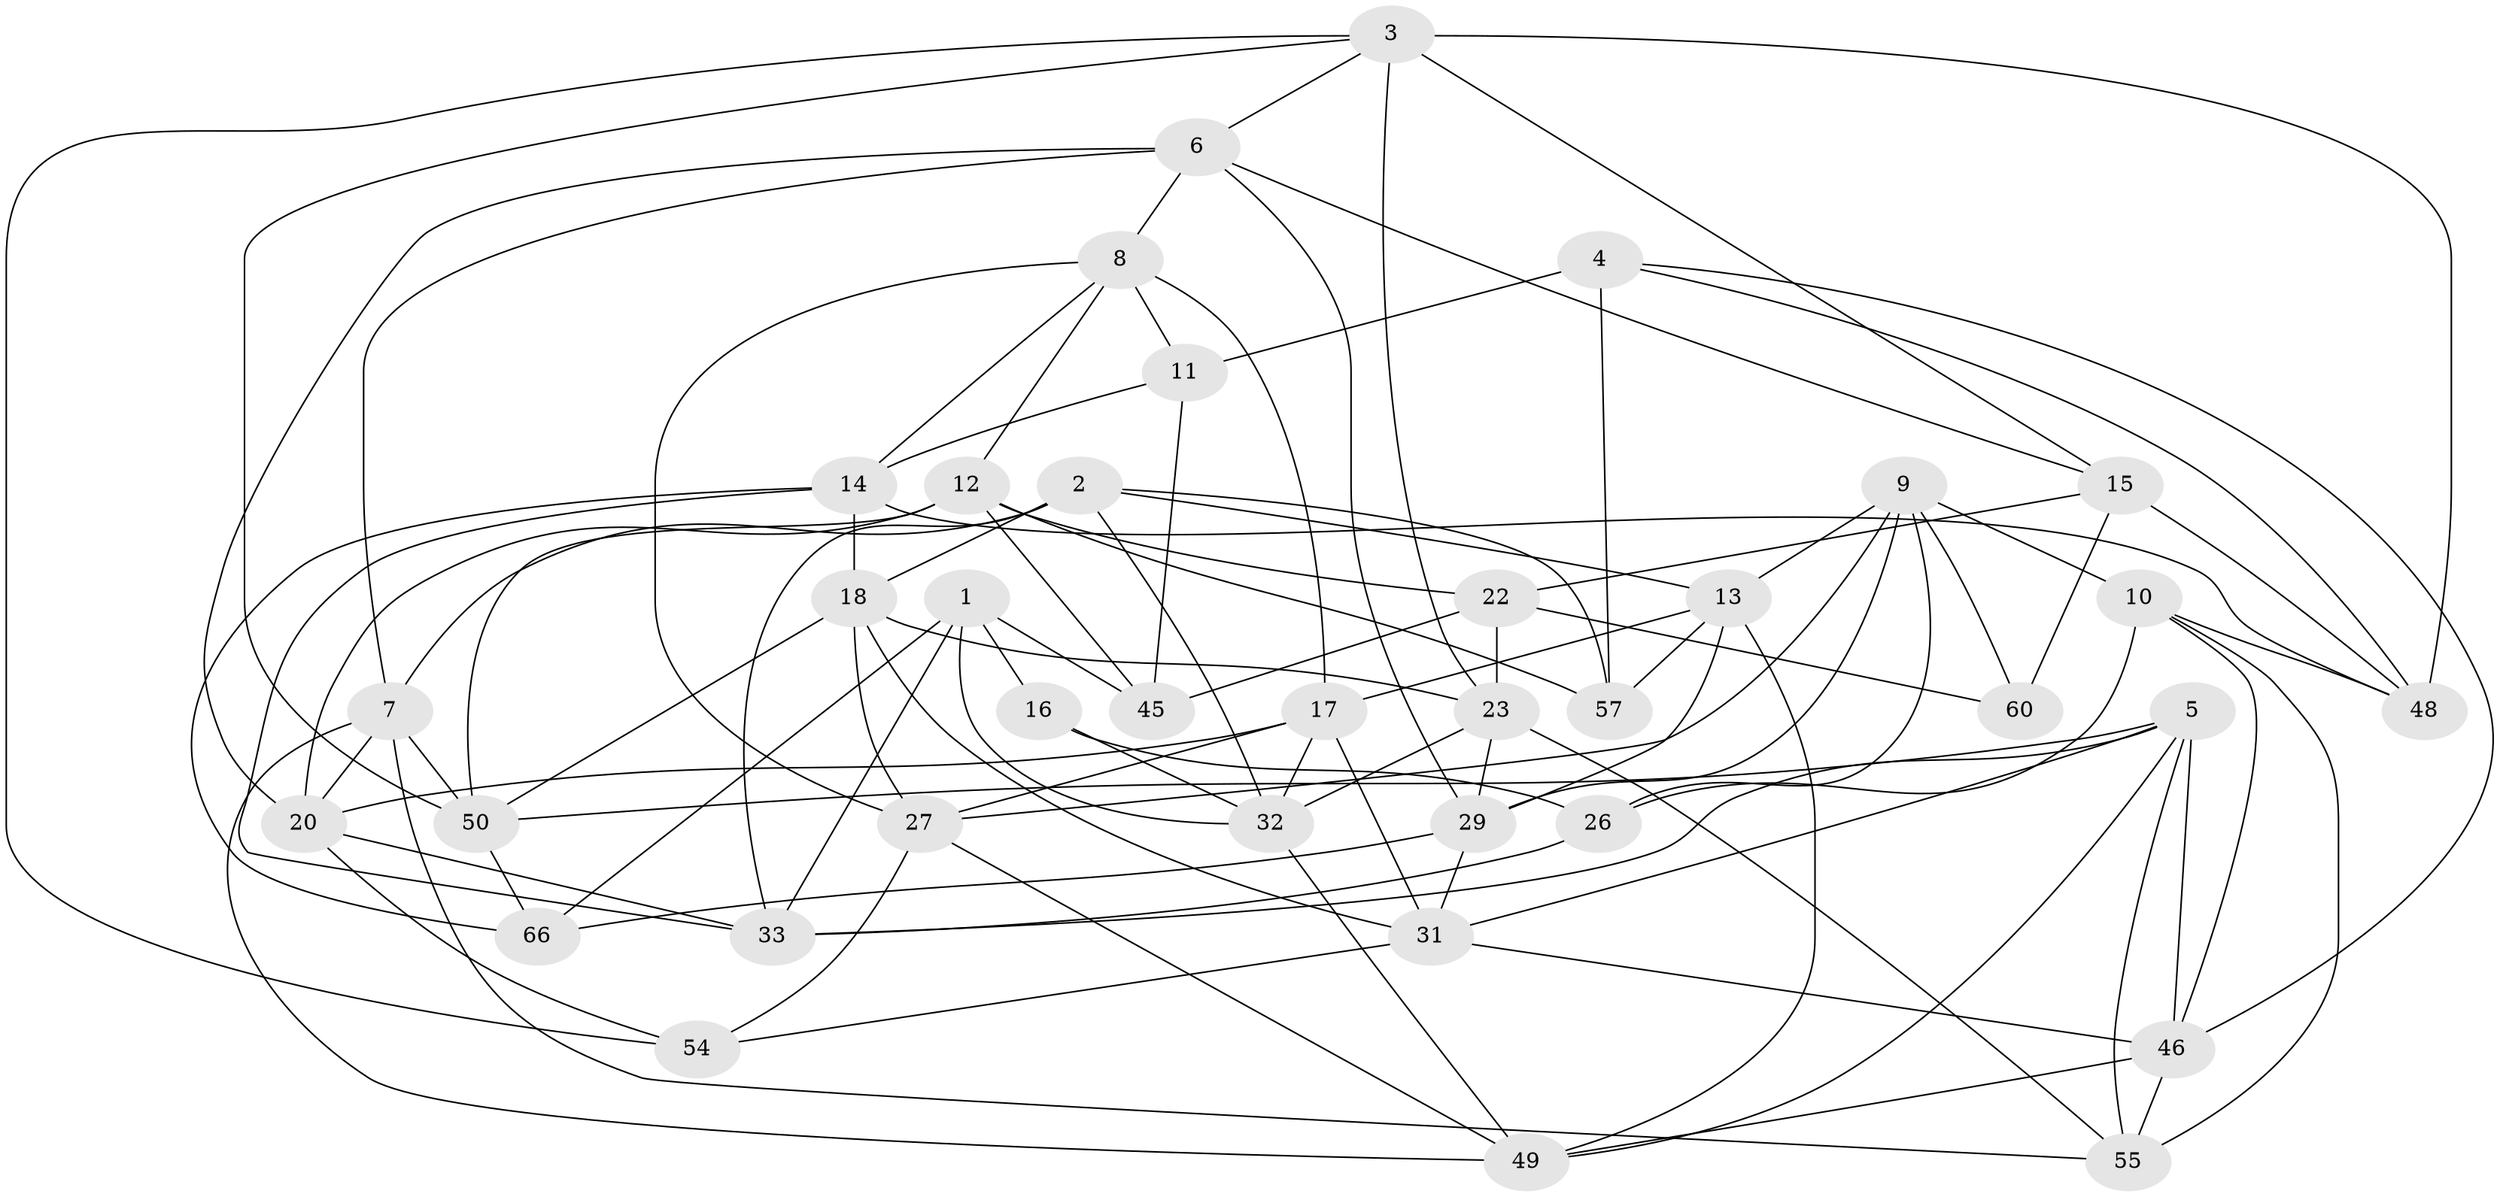 // original degree distribution, {4: 1.0}
// Generated by graph-tools (version 1.1) at 2025/11/02/27/25 16:11:49]
// undirected, 37 vertices, 98 edges
graph export_dot {
graph [start="1"]
  node [color=gray90,style=filled];
  1 [super="+38"];
  2 [super="+41"];
  3 [super="+24"];
  4 [super="+67"];
  5 [super="+51"];
  6 [super="+44"];
  7 [super="+34"];
  8 [super="+28"];
  9 [super="+35"];
  10 [super="+36"];
  11 [super="+42"];
  12 [super="+43"];
  13 [super="+61"];
  14 [super="+65"];
  15 [super="+19"];
  16;
  17 [super="+21"];
  18 [super="+25"];
  20 [super="+39"];
  22 [super="+47"];
  23 [super="+40"];
  26;
  27 [super="+30"];
  29 [super="+64"];
  31 [super="+37"];
  32 [super="+58"];
  33 [super="+53"];
  45;
  46 [super="+62"];
  48 [super="+56"];
  49 [super="+63"];
  50 [super="+52"];
  54;
  55 [super="+59"];
  57;
  60;
  66;
  1 -- 16 [weight=2];
  1 -- 45;
  1 -- 32;
  1 -- 66;
  1 -- 33;
  2 -- 33;
  2 -- 32;
  2 -- 18;
  2 -- 57;
  2 -- 13;
  2 -- 7;
  3 -- 48;
  3 -- 54;
  3 -- 15;
  3 -- 50;
  3 -- 6;
  3 -- 23;
  4 -- 57;
  4 -- 48;
  4 -- 11 [weight=3];
  4 -- 46;
  5 -- 49;
  5 -- 33;
  5 -- 55;
  5 -- 50;
  5 -- 31;
  5 -- 46;
  6 -- 20;
  6 -- 29;
  6 -- 8;
  6 -- 15;
  6 -- 7;
  7 -- 50;
  7 -- 49;
  7 -- 20;
  7 -- 55;
  8 -- 27;
  8 -- 17;
  8 -- 11;
  8 -- 12;
  8 -- 14;
  9 -- 60;
  9 -- 27;
  9 -- 29;
  9 -- 26;
  9 -- 13;
  9 -- 10;
  10 -- 46;
  10 -- 55 [weight=2];
  10 -- 48;
  10 -- 26;
  11 -- 14;
  11 -- 45;
  12 -- 45;
  12 -- 50;
  12 -- 20;
  12 -- 57;
  12 -- 22;
  13 -- 49;
  13 -- 57;
  13 -- 17;
  13 -- 29;
  14 -- 48;
  14 -- 18;
  14 -- 66;
  14 -- 33;
  15 -- 48 [weight=2];
  15 -- 22;
  15 -- 60;
  16 -- 26;
  16 -- 32;
  17 -- 20;
  17 -- 27;
  17 -- 32;
  17 -- 31;
  18 -- 27;
  18 -- 50;
  18 -- 23;
  18 -- 31;
  20 -- 54;
  20 -- 33;
  22 -- 60 [weight=2];
  22 -- 45;
  22 -- 23;
  23 -- 55;
  23 -- 32;
  23 -- 29;
  26 -- 33;
  27 -- 54;
  27 -- 49;
  29 -- 66;
  29 -- 31;
  31 -- 46;
  31 -- 54;
  32 -- 49;
  46 -- 49;
  46 -- 55;
  50 -- 66;
}
